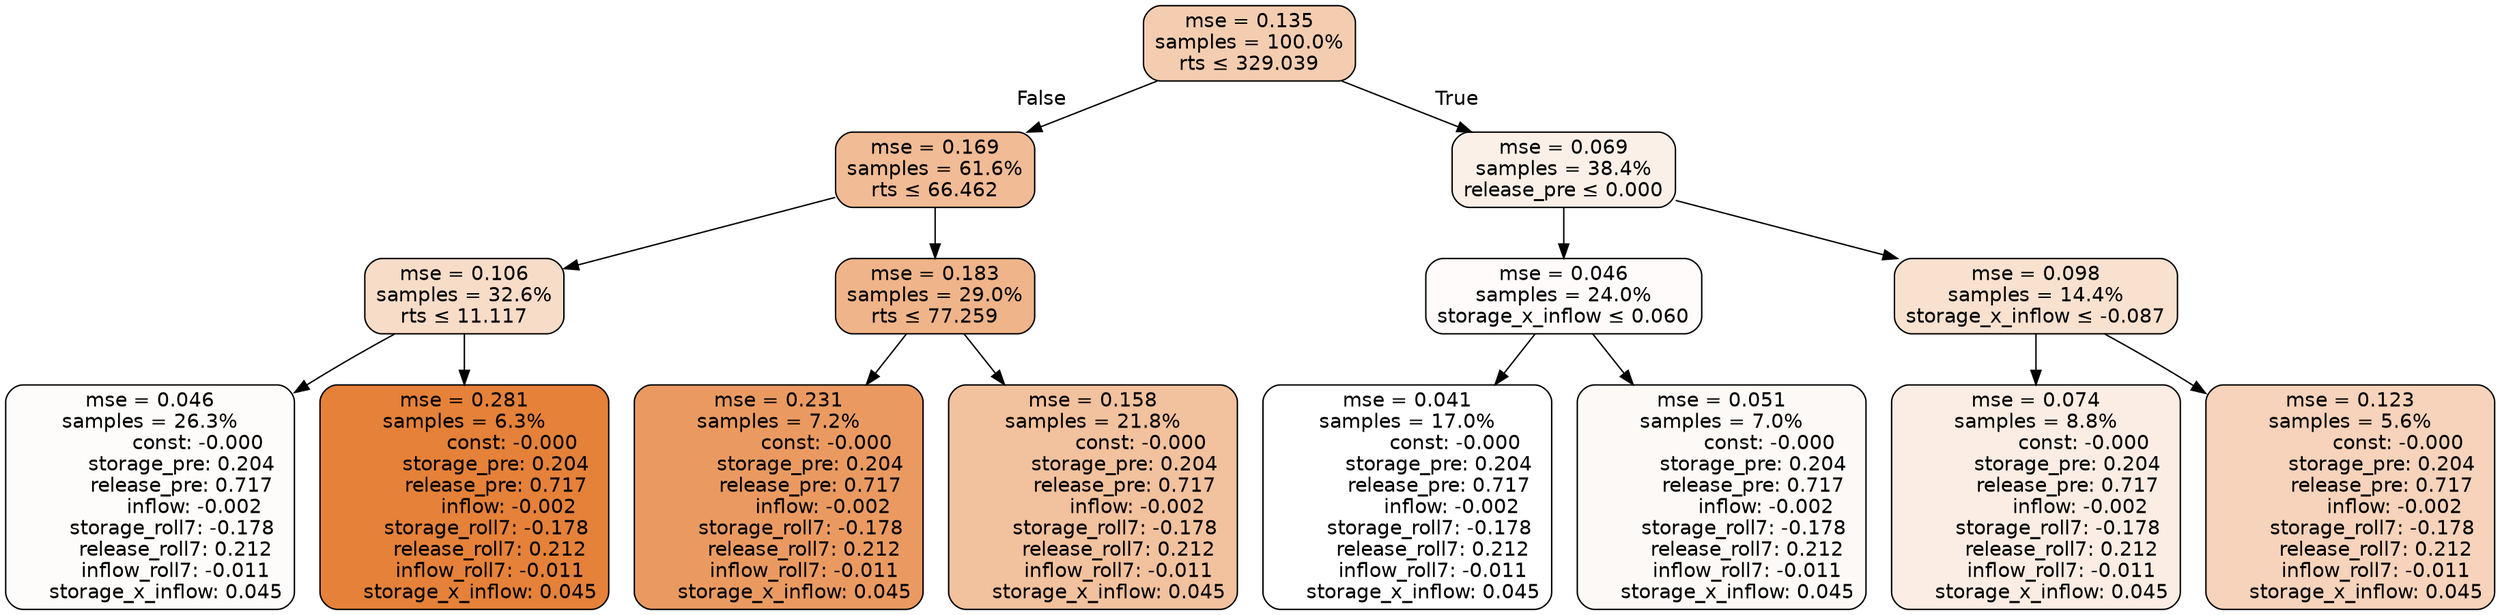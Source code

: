 digraph tree {
node [shape=rectangle, style="filled, rounded", color="black", fontname=helvetica] ;
edge [fontname=helvetica] ;
	"0" [label="mse = 0.135
samples = 100.0%
rts &le; 329.039", fillcolor="#f4cdb1"]
	"1" [label="mse = 0.169
samples = 61.6%
rts &le; 66.462", fillcolor="#f1bb95"]
	"2" [label="mse = 0.106
samples = 32.6%
rts &le; 11.117", fillcolor="#f7dcc8"]
	"3" [label="mse = 0.046
samples = 26.3%
               const: -0.000
          storage_pre: 0.204
          release_pre: 0.717
              inflow: -0.002
       storage_roll7: -0.178
        release_roll7: 0.212
        inflow_roll7: -0.011
     storage_x_inflow: 0.045", fillcolor="#fefcfa"]
	"4" [label="mse = 0.281
samples = 6.3%
               const: -0.000
          storage_pre: 0.204
          release_pre: 0.717
              inflow: -0.002
       storage_roll7: -0.178
        release_roll7: 0.212
        inflow_roll7: -0.011
     storage_x_inflow: 0.045", fillcolor="#e58139"]
	"5" [label="mse = 0.183
samples = 29.0%
rts &le; 77.259", fillcolor="#efb489"]
	"6" [label="mse = 0.231
samples = 7.2%
               const: -0.000
          storage_pre: 0.204
          release_pre: 0.717
              inflow: -0.002
       storage_roll7: -0.178
        release_roll7: 0.212
        inflow_roll7: -0.011
     storage_x_inflow: 0.045", fillcolor="#ea9a61"]
	"7" [label="mse = 0.158
samples = 21.8%
               const: -0.000
          storage_pre: 0.204
          release_pre: 0.717
              inflow: -0.002
       storage_roll7: -0.178
        release_roll7: 0.212
        inflow_roll7: -0.011
     storage_x_inflow: 0.045", fillcolor="#f2c19d"]
	"8" [label="mse = 0.069
samples = 38.4%
release_pre &le; 0.000", fillcolor="#fbf0e7"]
	"9" [label="mse = 0.046
samples = 24.0%
storage_x_inflow &le; 0.060", fillcolor="#fefbfa"]
	"10" [label="mse = 0.041
samples = 17.0%
               const: -0.000
          storage_pre: 0.204
          release_pre: 0.717
              inflow: -0.002
       storage_roll7: -0.178
        release_roll7: 0.212
        inflow_roll7: -0.011
     storage_x_inflow: 0.045", fillcolor="#ffffff"]
	"11" [label="mse = 0.051
samples = 7.0%
               const: -0.000
          storage_pre: 0.204
          release_pre: 0.717
              inflow: -0.002
       storage_roll7: -0.178
        release_roll7: 0.212
        inflow_roll7: -0.011
     storage_x_inflow: 0.045", fillcolor="#fdf9f6"]
	"12" [label="mse = 0.098
samples = 14.4%
storage_x_inflow &le; -0.087", fillcolor="#f8e1cf"]
	"13" [label="mse = 0.074
samples = 8.8%
               const: -0.000
          storage_pre: 0.204
          release_pre: 0.717
              inflow: -0.002
       storage_roll7: -0.178
        release_roll7: 0.212
        inflow_roll7: -0.011
     storage_x_inflow: 0.045", fillcolor="#fbede3"]
	"14" [label="mse = 0.123
samples = 5.6%
               const: -0.000
          storage_pre: 0.204
          release_pre: 0.717
              inflow: -0.002
       storage_roll7: -0.178
        release_roll7: 0.212
        inflow_roll7: -0.011
     storage_x_inflow: 0.045", fillcolor="#f6d3ba"]

	"0" -> "1" [labeldistance=2.5, labelangle=45, headlabel="False"]
	"1" -> "2"
	"2" -> "3"
	"2" -> "4"
	"1" -> "5"
	"5" -> "6"
	"5" -> "7"
	"0" -> "8" [labeldistance=2.5, labelangle=-45, headlabel="True"]
	"8" -> "9"
	"9" -> "10"
	"9" -> "11"
	"8" -> "12"
	"12" -> "13"
	"12" -> "14"
}